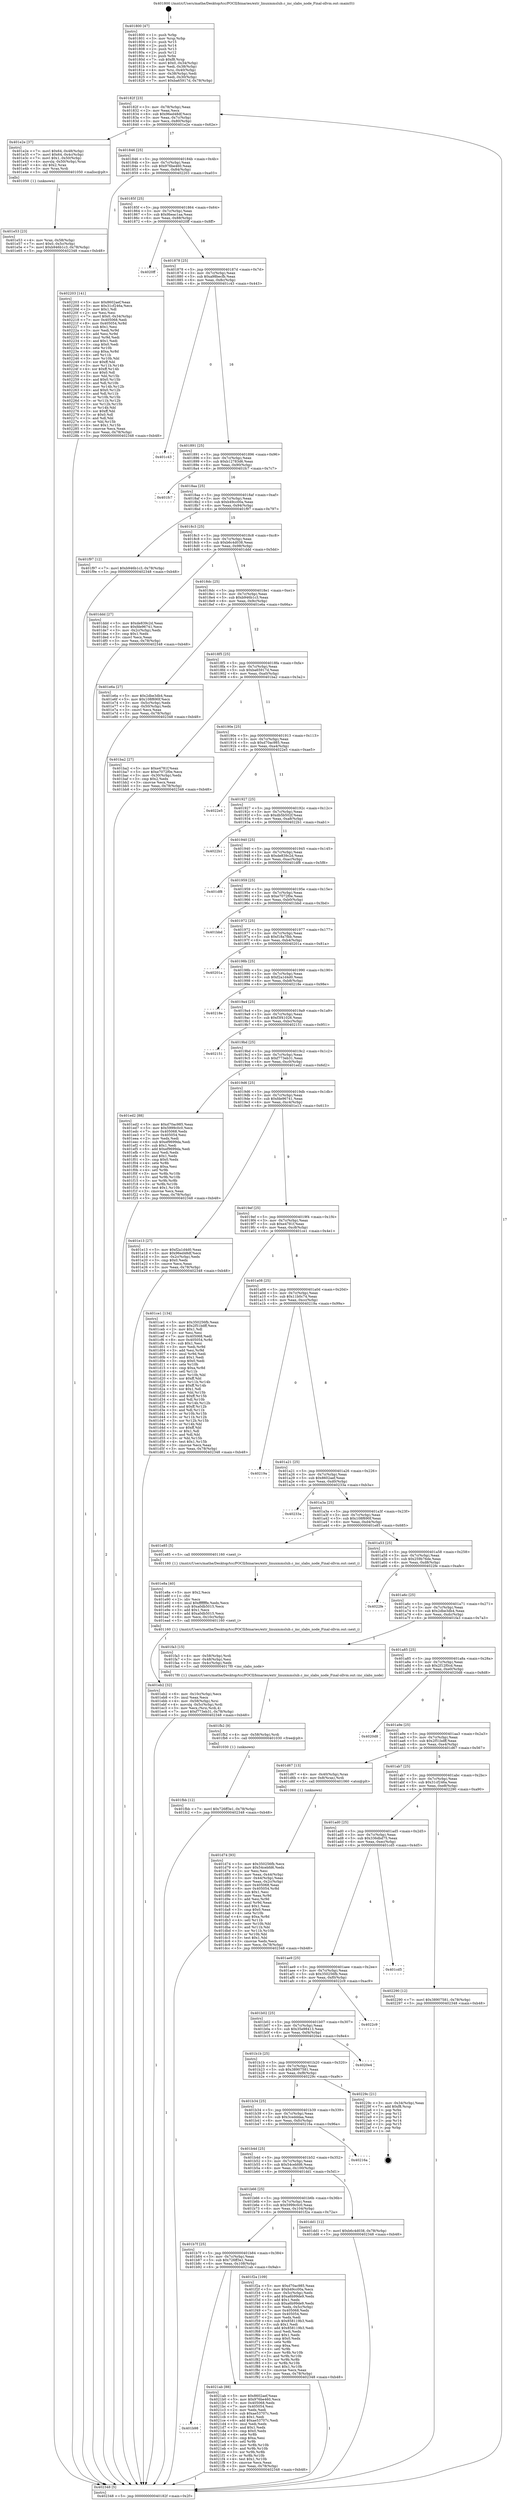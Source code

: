 digraph "0x401800" {
  label = "0x401800 (/mnt/c/Users/mathe/Desktop/tcc/POCII/binaries/extr_linuxmmslub.c_inc_slabs_node_Final-ollvm.out::main(0))"
  labelloc = "t"
  node[shape=record]

  Entry [label="",width=0.3,height=0.3,shape=circle,fillcolor=black,style=filled]
  "0x40182f" [label="{
     0x40182f [23]\l
     | [instrs]\l
     &nbsp;&nbsp;0x40182f \<+3\>: mov -0x78(%rbp),%eax\l
     &nbsp;&nbsp;0x401832 \<+2\>: mov %eax,%ecx\l
     &nbsp;&nbsp;0x401834 \<+6\>: sub $0x96ed48df,%ecx\l
     &nbsp;&nbsp;0x40183a \<+3\>: mov %eax,-0x7c(%rbp)\l
     &nbsp;&nbsp;0x40183d \<+3\>: mov %ecx,-0x80(%rbp)\l
     &nbsp;&nbsp;0x401840 \<+6\>: je 0000000000401e2e \<main+0x62e\>\l
  }"]
  "0x401e2e" [label="{
     0x401e2e [37]\l
     | [instrs]\l
     &nbsp;&nbsp;0x401e2e \<+7\>: movl $0x64,-0x48(%rbp)\l
     &nbsp;&nbsp;0x401e35 \<+7\>: movl $0x64,-0x4c(%rbp)\l
     &nbsp;&nbsp;0x401e3c \<+7\>: movl $0x1,-0x50(%rbp)\l
     &nbsp;&nbsp;0x401e43 \<+4\>: movslq -0x50(%rbp),%rax\l
     &nbsp;&nbsp;0x401e47 \<+4\>: shl $0x2,%rax\l
     &nbsp;&nbsp;0x401e4b \<+3\>: mov %rax,%rdi\l
     &nbsp;&nbsp;0x401e4e \<+5\>: call 0000000000401050 \<malloc@plt\>\l
     | [calls]\l
     &nbsp;&nbsp;0x401050 \{1\} (unknown)\l
  }"]
  "0x401846" [label="{
     0x401846 [25]\l
     | [instrs]\l
     &nbsp;&nbsp;0x401846 \<+5\>: jmp 000000000040184b \<main+0x4b\>\l
     &nbsp;&nbsp;0x40184b \<+3\>: mov -0x7c(%rbp),%eax\l
     &nbsp;&nbsp;0x40184e \<+5\>: sub $0x976be460,%eax\l
     &nbsp;&nbsp;0x401853 \<+6\>: mov %eax,-0x84(%rbp)\l
     &nbsp;&nbsp;0x401859 \<+6\>: je 0000000000402203 \<main+0xa03\>\l
  }"]
  Exit [label="",width=0.3,height=0.3,shape=circle,fillcolor=black,style=filled,peripheries=2]
  "0x402203" [label="{
     0x402203 [141]\l
     | [instrs]\l
     &nbsp;&nbsp;0x402203 \<+5\>: mov $0x8602aef,%eax\l
     &nbsp;&nbsp;0x402208 \<+5\>: mov $0x31cf246a,%ecx\l
     &nbsp;&nbsp;0x40220d \<+2\>: mov $0x1,%dl\l
     &nbsp;&nbsp;0x40220f \<+2\>: xor %esi,%esi\l
     &nbsp;&nbsp;0x402211 \<+7\>: movl $0x0,-0x34(%rbp)\l
     &nbsp;&nbsp;0x402218 \<+7\>: mov 0x405068,%edi\l
     &nbsp;&nbsp;0x40221f \<+8\>: mov 0x405054,%r8d\l
     &nbsp;&nbsp;0x402227 \<+3\>: sub $0x1,%esi\l
     &nbsp;&nbsp;0x40222a \<+3\>: mov %edi,%r9d\l
     &nbsp;&nbsp;0x40222d \<+3\>: add %esi,%r9d\l
     &nbsp;&nbsp;0x402230 \<+4\>: imul %r9d,%edi\l
     &nbsp;&nbsp;0x402234 \<+3\>: and $0x1,%edi\l
     &nbsp;&nbsp;0x402237 \<+3\>: cmp $0x0,%edi\l
     &nbsp;&nbsp;0x40223a \<+4\>: sete %r10b\l
     &nbsp;&nbsp;0x40223e \<+4\>: cmp $0xa,%r8d\l
     &nbsp;&nbsp;0x402242 \<+4\>: setl %r11b\l
     &nbsp;&nbsp;0x402246 \<+3\>: mov %r10b,%bl\l
     &nbsp;&nbsp;0x402249 \<+3\>: xor $0xff,%bl\l
     &nbsp;&nbsp;0x40224c \<+3\>: mov %r11b,%r14b\l
     &nbsp;&nbsp;0x40224f \<+4\>: xor $0xff,%r14b\l
     &nbsp;&nbsp;0x402253 \<+3\>: xor $0x0,%dl\l
     &nbsp;&nbsp;0x402256 \<+3\>: mov %bl,%r15b\l
     &nbsp;&nbsp;0x402259 \<+4\>: and $0x0,%r15b\l
     &nbsp;&nbsp;0x40225d \<+3\>: and %dl,%r10b\l
     &nbsp;&nbsp;0x402260 \<+3\>: mov %r14b,%r12b\l
     &nbsp;&nbsp;0x402263 \<+4\>: and $0x0,%r12b\l
     &nbsp;&nbsp;0x402267 \<+3\>: and %dl,%r11b\l
     &nbsp;&nbsp;0x40226a \<+3\>: or %r10b,%r15b\l
     &nbsp;&nbsp;0x40226d \<+3\>: or %r11b,%r12b\l
     &nbsp;&nbsp;0x402270 \<+3\>: xor %r12b,%r15b\l
     &nbsp;&nbsp;0x402273 \<+3\>: or %r14b,%bl\l
     &nbsp;&nbsp;0x402276 \<+3\>: xor $0xff,%bl\l
     &nbsp;&nbsp;0x402279 \<+3\>: or $0x0,%dl\l
     &nbsp;&nbsp;0x40227c \<+2\>: and %dl,%bl\l
     &nbsp;&nbsp;0x40227e \<+3\>: or %bl,%r15b\l
     &nbsp;&nbsp;0x402281 \<+4\>: test $0x1,%r15b\l
     &nbsp;&nbsp;0x402285 \<+3\>: cmovne %ecx,%eax\l
     &nbsp;&nbsp;0x402288 \<+3\>: mov %eax,-0x78(%rbp)\l
     &nbsp;&nbsp;0x40228b \<+5\>: jmp 0000000000402348 \<main+0xb48\>\l
  }"]
  "0x40185f" [label="{
     0x40185f [25]\l
     | [instrs]\l
     &nbsp;&nbsp;0x40185f \<+5\>: jmp 0000000000401864 \<main+0x64\>\l
     &nbsp;&nbsp;0x401864 \<+3\>: mov -0x7c(%rbp),%eax\l
     &nbsp;&nbsp;0x401867 \<+5\>: sub $0x9beac1aa,%eax\l
     &nbsp;&nbsp;0x40186c \<+6\>: mov %eax,-0x88(%rbp)\l
     &nbsp;&nbsp;0x401872 \<+6\>: je 00000000004020ff \<main+0x8ff\>\l
  }"]
  "0x401b98" [label="{
     0x401b98\l
  }", style=dashed]
  "0x4020ff" [label="{
     0x4020ff\l
  }", style=dashed]
  "0x401878" [label="{
     0x401878 [25]\l
     | [instrs]\l
     &nbsp;&nbsp;0x401878 \<+5\>: jmp 000000000040187d \<main+0x7d\>\l
     &nbsp;&nbsp;0x40187d \<+3\>: mov -0x7c(%rbp),%eax\l
     &nbsp;&nbsp;0x401880 \<+5\>: sub $0xa98becfb,%eax\l
     &nbsp;&nbsp;0x401885 \<+6\>: mov %eax,-0x8c(%rbp)\l
     &nbsp;&nbsp;0x40188b \<+6\>: je 0000000000401c43 \<main+0x443\>\l
  }"]
  "0x4021ab" [label="{
     0x4021ab [88]\l
     | [instrs]\l
     &nbsp;&nbsp;0x4021ab \<+5\>: mov $0x8602aef,%eax\l
     &nbsp;&nbsp;0x4021b0 \<+5\>: mov $0x976be460,%ecx\l
     &nbsp;&nbsp;0x4021b5 \<+7\>: mov 0x405068,%edx\l
     &nbsp;&nbsp;0x4021bc \<+7\>: mov 0x405054,%esi\l
     &nbsp;&nbsp;0x4021c3 \<+2\>: mov %edx,%edi\l
     &nbsp;&nbsp;0x4021c5 \<+6\>: sub $0xae53707c,%edi\l
     &nbsp;&nbsp;0x4021cb \<+3\>: sub $0x1,%edi\l
     &nbsp;&nbsp;0x4021ce \<+6\>: add $0xae53707c,%edi\l
     &nbsp;&nbsp;0x4021d4 \<+3\>: imul %edi,%edx\l
     &nbsp;&nbsp;0x4021d7 \<+3\>: and $0x1,%edx\l
     &nbsp;&nbsp;0x4021da \<+3\>: cmp $0x0,%edx\l
     &nbsp;&nbsp;0x4021dd \<+4\>: sete %r8b\l
     &nbsp;&nbsp;0x4021e1 \<+3\>: cmp $0xa,%esi\l
     &nbsp;&nbsp;0x4021e4 \<+4\>: setl %r9b\l
     &nbsp;&nbsp;0x4021e8 \<+3\>: mov %r8b,%r10b\l
     &nbsp;&nbsp;0x4021eb \<+3\>: and %r9b,%r10b\l
     &nbsp;&nbsp;0x4021ee \<+3\>: xor %r9b,%r8b\l
     &nbsp;&nbsp;0x4021f1 \<+3\>: or %r8b,%r10b\l
     &nbsp;&nbsp;0x4021f4 \<+4\>: test $0x1,%r10b\l
     &nbsp;&nbsp;0x4021f8 \<+3\>: cmovne %ecx,%eax\l
     &nbsp;&nbsp;0x4021fb \<+3\>: mov %eax,-0x78(%rbp)\l
     &nbsp;&nbsp;0x4021fe \<+5\>: jmp 0000000000402348 \<main+0xb48\>\l
  }"]
  "0x401c43" [label="{
     0x401c43\l
  }", style=dashed]
  "0x401891" [label="{
     0x401891 [25]\l
     | [instrs]\l
     &nbsp;&nbsp;0x401891 \<+5\>: jmp 0000000000401896 \<main+0x96\>\l
     &nbsp;&nbsp;0x401896 \<+3\>: mov -0x7c(%rbp),%eax\l
     &nbsp;&nbsp;0x401899 \<+5\>: sub $0xb12783d6,%eax\l
     &nbsp;&nbsp;0x40189e \<+6\>: mov %eax,-0x90(%rbp)\l
     &nbsp;&nbsp;0x4018a4 \<+6\>: je 0000000000401fc7 \<main+0x7c7\>\l
  }"]
  "0x401fbb" [label="{
     0x401fbb [12]\l
     | [instrs]\l
     &nbsp;&nbsp;0x401fbb \<+7\>: movl $0x726ff3e1,-0x78(%rbp)\l
     &nbsp;&nbsp;0x401fc2 \<+5\>: jmp 0000000000402348 \<main+0xb48\>\l
  }"]
  "0x401fc7" [label="{
     0x401fc7\l
  }", style=dashed]
  "0x4018aa" [label="{
     0x4018aa [25]\l
     | [instrs]\l
     &nbsp;&nbsp;0x4018aa \<+5\>: jmp 00000000004018af \<main+0xaf\>\l
     &nbsp;&nbsp;0x4018af \<+3\>: mov -0x7c(%rbp),%eax\l
     &nbsp;&nbsp;0x4018b2 \<+5\>: sub $0xb49cc00a,%eax\l
     &nbsp;&nbsp;0x4018b7 \<+6\>: mov %eax,-0x94(%rbp)\l
     &nbsp;&nbsp;0x4018bd \<+6\>: je 0000000000401f97 \<main+0x797\>\l
  }"]
  "0x401fb2" [label="{
     0x401fb2 [9]\l
     | [instrs]\l
     &nbsp;&nbsp;0x401fb2 \<+4\>: mov -0x58(%rbp),%rdi\l
     &nbsp;&nbsp;0x401fb6 \<+5\>: call 0000000000401030 \<free@plt\>\l
     | [calls]\l
     &nbsp;&nbsp;0x401030 \{1\} (unknown)\l
  }"]
  "0x401f97" [label="{
     0x401f97 [12]\l
     | [instrs]\l
     &nbsp;&nbsp;0x401f97 \<+7\>: movl $0xb946b1c3,-0x78(%rbp)\l
     &nbsp;&nbsp;0x401f9e \<+5\>: jmp 0000000000402348 \<main+0xb48\>\l
  }"]
  "0x4018c3" [label="{
     0x4018c3 [25]\l
     | [instrs]\l
     &nbsp;&nbsp;0x4018c3 \<+5\>: jmp 00000000004018c8 \<main+0xc8\>\l
     &nbsp;&nbsp;0x4018c8 \<+3\>: mov -0x7c(%rbp),%eax\l
     &nbsp;&nbsp;0x4018cb \<+5\>: sub $0xb6c4d038,%eax\l
     &nbsp;&nbsp;0x4018d0 \<+6\>: mov %eax,-0x98(%rbp)\l
     &nbsp;&nbsp;0x4018d6 \<+6\>: je 0000000000401ddd \<main+0x5dd\>\l
  }"]
  "0x401b7f" [label="{
     0x401b7f [25]\l
     | [instrs]\l
     &nbsp;&nbsp;0x401b7f \<+5\>: jmp 0000000000401b84 \<main+0x384\>\l
     &nbsp;&nbsp;0x401b84 \<+3\>: mov -0x7c(%rbp),%eax\l
     &nbsp;&nbsp;0x401b87 \<+5\>: sub $0x726ff3e1,%eax\l
     &nbsp;&nbsp;0x401b8c \<+6\>: mov %eax,-0x108(%rbp)\l
     &nbsp;&nbsp;0x401b92 \<+6\>: je 00000000004021ab \<main+0x9ab\>\l
  }"]
  "0x401ddd" [label="{
     0x401ddd [27]\l
     | [instrs]\l
     &nbsp;&nbsp;0x401ddd \<+5\>: mov $0xde839c2d,%eax\l
     &nbsp;&nbsp;0x401de2 \<+5\>: mov $0xfde96741,%ecx\l
     &nbsp;&nbsp;0x401de7 \<+3\>: mov -0x2c(%rbp),%edx\l
     &nbsp;&nbsp;0x401dea \<+3\>: cmp $0x1,%edx\l
     &nbsp;&nbsp;0x401ded \<+3\>: cmovl %ecx,%eax\l
     &nbsp;&nbsp;0x401df0 \<+3\>: mov %eax,-0x78(%rbp)\l
     &nbsp;&nbsp;0x401df3 \<+5\>: jmp 0000000000402348 \<main+0xb48\>\l
  }"]
  "0x4018dc" [label="{
     0x4018dc [25]\l
     | [instrs]\l
     &nbsp;&nbsp;0x4018dc \<+5\>: jmp 00000000004018e1 \<main+0xe1\>\l
     &nbsp;&nbsp;0x4018e1 \<+3\>: mov -0x7c(%rbp),%eax\l
     &nbsp;&nbsp;0x4018e4 \<+5\>: sub $0xb946b1c3,%eax\l
     &nbsp;&nbsp;0x4018e9 \<+6\>: mov %eax,-0x9c(%rbp)\l
     &nbsp;&nbsp;0x4018ef \<+6\>: je 0000000000401e6a \<main+0x66a\>\l
  }"]
  "0x401f2a" [label="{
     0x401f2a [109]\l
     | [instrs]\l
     &nbsp;&nbsp;0x401f2a \<+5\>: mov $0xd70ac985,%eax\l
     &nbsp;&nbsp;0x401f2f \<+5\>: mov $0xb49cc00a,%ecx\l
     &nbsp;&nbsp;0x401f34 \<+3\>: mov -0x5c(%rbp),%edx\l
     &nbsp;&nbsp;0x401f37 \<+6\>: add $0xa6b99de9,%edx\l
     &nbsp;&nbsp;0x401f3d \<+3\>: add $0x1,%edx\l
     &nbsp;&nbsp;0x401f40 \<+6\>: sub $0xa6b99de9,%edx\l
     &nbsp;&nbsp;0x401f46 \<+3\>: mov %edx,-0x5c(%rbp)\l
     &nbsp;&nbsp;0x401f49 \<+7\>: mov 0x405068,%edx\l
     &nbsp;&nbsp;0x401f50 \<+7\>: mov 0x405054,%esi\l
     &nbsp;&nbsp;0x401f57 \<+2\>: mov %edx,%edi\l
     &nbsp;&nbsp;0x401f59 \<+6\>: sub $0x858119b3,%edi\l
     &nbsp;&nbsp;0x401f5f \<+3\>: sub $0x1,%edi\l
     &nbsp;&nbsp;0x401f62 \<+6\>: add $0x858119b3,%edi\l
     &nbsp;&nbsp;0x401f68 \<+3\>: imul %edi,%edx\l
     &nbsp;&nbsp;0x401f6b \<+3\>: and $0x1,%edx\l
     &nbsp;&nbsp;0x401f6e \<+3\>: cmp $0x0,%edx\l
     &nbsp;&nbsp;0x401f71 \<+4\>: sete %r8b\l
     &nbsp;&nbsp;0x401f75 \<+3\>: cmp $0xa,%esi\l
     &nbsp;&nbsp;0x401f78 \<+4\>: setl %r9b\l
     &nbsp;&nbsp;0x401f7c \<+3\>: mov %r8b,%r10b\l
     &nbsp;&nbsp;0x401f7f \<+3\>: and %r9b,%r10b\l
     &nbsp;&nbsp;0x401f82 \<+3\>: xor %r9b,%r8b\l
     &nbsp;&nbsp;0x401f85 \<+3\>: or %r8b,%r10b\l
     &nbsp;&nbsp;0x401f88 \<+4\>: test $0x1,%r10b\l
     &nbsp;&nbsp;0x401f8c \<+3\>: cmovne %ecx,%eax\l
     &nbsp;&nbsp;0x401f8f \<+3\>: mov %eax,-0x78(%rbp)\l
     &nbsp;&nbsp;0x401f92 \<+5\>: jmp 0000000000402348 \<main+0xb48\>\l
  }"]
  "0x401e6a" [label="{
     0x401e6a [27]\l
     | [instrs]\l
     &nbsp;&nbsp;0x401e6a \<+5\>: mov $0x2dbe3db4,%eax\l
     &nbsp;&nbsp;0x401e6f \<+5\>: mov $0x108f690f,%ecx\l
     &nbsp;&nbsp;0x401e74 \<+3\>: mov -0x5c(%rbp),%edx\l
     &nbsp;&nbsp;0x401e77 \<+3\>: cmp -0x50(%rbp),%edx\l
     &nbsp;&nbsp;0x401e7a \<+3\>: cmovl %ecx,%eax\l
     &nbsp;&nbsp;0x401e7d \<+3\>: mov %eax,-0x78(%rbp)\l
     &nbsp;&nbsp;0x401e80 \<+5\>: jmp 0000000000402348 \<main+0xb48\>\l
  }"]
  "0x4018f5" [label="{
     0x4018f5 [25]\l
     | [instrs]\l
     &nbsp;&nbsp;0x4018f5 \<+5\>: jmp 00000000004018fa \<main+0xfa\>\l
     &nbsp;&nbsp;0x4018fa \<+3\>: mov -0x7c(%rbp),%eax\l
     &nbsp;&nbsp;0x4018fd \<+5\>: sub $0xba65917d,%eax\l
     &nbsp;&nbsp;0x401902 \<+6\>: mov %eax,-0xa0(%rbp)\l
     &nbsp;&nbsp;0x401908 \<+6\>: je 0000000000401ba2 \<main+0x3a2\>\l
  }"]
  "0x401eb2" [label="{
     0x401eb2 [32]\l
     | [instrs]\l
     &nbsp;&nbsp;0x401eb2 \<+6\>: mov -0x10c(%rbp),%ecx\l
     &nbsp;&nbsp;0x401eb8 \<+3\>: imul %eax,%ecx\l
     &nbsp;&nbsp;0x401ebb \<+4\>: mov -0x58(%rbp),%rsi\l
     &nbsp;&nbsp;0x401ebf \<+4\>: movslq -0x5c(%rbp),%rdi\l
     &nbsp;&nbsp;0x401ec3 \<+3\>: mov %ecx,(%rsi,%rdi,4)\l
     &nbsp;&nbsp;0x401ec6 \<+7\>: movl $0xf773eb31,-0x78(%rbp)\l
     &nbsp;&nbsp;0x401ecd \<+5\>: jmp 0000000000402348 \<main+0xb48\>\l
  }"]
  "0x401ba2" [label="{
     0x401ba2 [27]\l
     | [instrs]\l
     &nbsp;&nbsp;0x401ba2 \<+5\>: mov $0xe4781f,%eax\l
     &nbsp;&nbsp;0x401ba7 \<+5\>: mov $0xe7072f0e,%ecx\l
     &nbsp;&nbsp;0x401bac \<+3\>: mov -0x30(%rbp),%edx\l
     &nbsp;&nbsp;0x401baf \<+3\>: cmp $0x2,%edx\l
     &nbsp;&nbsp;0x401bb2 \<+3\>: cmovne %ecx,%eax\l
     &nbsp;&nbsp;0x401bb5 \<+3\>: mov %eax,-0x78(%rbp)\l
     &nbsp;&nbsp;0x401bb8 \<+5\>: jmp 0000000000402348 \<main+0xb48\>\l
  }"]
  "0x40190e" [label="{
     0x40190e [25]\l
     | [instrs]\l
     &nbsp;&nbsp;0x40190e \<+5\>: jmp 0000000000401913 \<main+0x113\>\l
     &nbsp;&nbsp;0x401913 \<+3\>: mov -0x7c(%rbp),%eax\l
     &nbsp;&nbsp;0x401916 \<+5\>: sub $0xd70ac985,%eax\l
     &nbsp;&nbsp;0x40191b \<+6\>: mov %eax,-0xa4(%rbp)\l
     &nbsp;&nbsp;0x401921 \<+6\>: je 00000000004022e5 \<main+0xae5\>\l
  }"]
  "0x402348" [label="{
     0x402348 [5]\l
     | [instrs]\l
     &nbsp;&nbsp;0x402348 \<+5\>: jmp 000000000040182f \<main+0x2f\>\l
  }"]
  "0x401800" [label="{
     0x401800 [47]\l
     | [instrs]\l
     &nbsp;&nbsp;0x401800 \<+1\>: push %rbp\l
     &nbsp;&nbsp;0x401801 \<+3\>: mov %rsp,%rbp\l
     &nbsp;&nbsp;0x401804 \<+2\>: push %r15\l
     &nbsp;&nbsp;0x401806 \<+2\>: push %r14\l
     &nbsp;&nbsp;0x401808 \<+2\>: push %r13\l
     &nbsp;&nbsp;0x40180a \<+2\>: push %r12\l
     &nbsp;&nbsp;0x40180c \<+1\>: push %rbx\l
     &nbsp;&nbsp;0x40180d \<+7\>: sub $0xf8,%rsp\l
     &nbsp;&nbsp;0x401814 \<+7\>: movl $0x0,-0x34(%rbp)\l
     &nbsp;&nbsp;0x40181b \<+3\>: mov %edi,-0x38(%rbp)\l
     &nbsp;&nbsp;0x40181e \<+4\>: mov %rsi,-0x40(%rbp)\l
     &nbsp;&nbsp;0x401822 \<+3\>: mov -0x38(%rbp),%edi\l
     &nbsp;&nbsp;0x401825 \<+3\>: mov %edi,-0x30(%rbp)\l
     &nbsp;&nbsp;0x401828 \<+7\>: movl $0xba65917d,-0x78(%rbp)\l
  }"]
  "0x401e8a" [label="{
     0x401e8a [40]\l
     | [instrs]\l
     &nbsp;&nbsp;0x401e8a \<+5\>: mov $0x2,%ecx\l
     &nbsp;&nbsp;0x401e8f \<+1\>: cltd\l
     &nbsp;&nbsp;0x401e90 \<+2\>: idiv %ecx\l
     &nbsp;&nbsp;0x401e92 \<+6\>: imul $0xfffffffe,%edx,%ecx\l
     &nbsp;&nbsp;0x401e98 \<+6\>: sub $0xa0db5015,%ecx\l
     &nbsp;&nbsp;0x401e9e \<+3\>: add $0x1,%ecx\l
     &nbsp;&nbsp;0x401ea1 \<+6\>: add $0xa0db5015,%ecx\l
     &nbsp;&nbsp;0x401ea7 \<+6\>: mov %ecx,-0x10c(%rbp)\l
     &nbsp;&nbsp;0x401ead \<+5\>: call 0000000000401160 \<next_i\>\l
     | [calls]\l
     &nbsp;&nbsp;0x401160 \{1\} (/mnt/c/Users/mathe/Desktop/tcc/POCII/binaries/extr_linuxmmslub.c_inc_slabs_node_Final-ollvm.out::next_i)\l
  }"]
  "0x4022e5" [label="{
     0x4022e5\l
  }", style=dashed]
  "0x401927" [label="{
     0x401927 [25]\l
     | [instrs]\l
     &nbsp;&nbsp;0x401927 \<+5\>: jmp 000000000040192c \<main+0x12c\>\l
     &nbsp;&nbsp;0x40192c \<+3\>: mov -0x7c(%rbp),%eax\l
     &nbsp;&nbsp;0x40192f \<+5\>: sub $0xdb5b502f,%eax\l
     &nbsp;&nbsp;0x401934 \<+6\>: mov %eax,-0xa8(%rbp)\l
     &nbsp;&nbsp;0x40193a \<+6\>: je 00000000004022b1 \<main+0xab1\>\l
  }"]
  "0x401e53" [label="{
     0x401e53 [23]\l
     | [instrs]\l
     &nbsp;&nbsp;0x401e53 \<+4\>: mov %rax,-0x58(%rbp)\l
     &nbsp;&nbsp;0x401e57 \<+7\>: movl $0x0,-0x5c(%rbp)\l
     &nbsp;&nbsp;0x401e5e \<+7\>: movl $0xb946b1c3,-0x78(%rbp)\l
     &nbsp;&nbsp;0x401e65 \<+5\>: jmp 0000000000402348 \<main+0xb48\>\l
  }"]
  "0x4022b1" [label="{
     0x4022b1\l
  }", style=dashed]
  "0x401940" [label="{
     0x401940 [25]\l
     | [instrs]\l
     &nbsp;&nbsp;0x401940 \<+5\>: jmp 0000000000401945 \<main+0x145\>\l
     &nbsp;&nbsp;0x401945 \<+3\>: mov -0x7c(%rbp),%eax\l
     &nbsp;&nbsp;0x401948 \<+5\>: sub $0xde839c2d,%eax\l
     &nbsp;&nbsp;0x40194d \<+6\>: mov %eax,-0xac(%rbp)\l
     &nbsp;&nbsp;0x401953 \<+6\>: je 0000000000401df8 \<main+0x5f8\>\l
  }"]
  "0x401b66" [label="{
     0x401b66 [25]\l
     | [instrs]\l
     &nbsp;&nbsp;0x401b66 \<+5\>: jmp 0000000000401b6b \<main+0x36b\>\l
     &nbsp;&nbsp;0x401b6b \<+3\>: mov -0x7c(%rbp),%eax\l
     &nbsp;&nbsp;0x401b6e \<+5\>: sub $0x5999c0c0,%eax\l
     &nbsp;&nbsp;0x401b73 \<+6\>: mov %eax,-0x104(%rbp)\l
     &nbsp;&nbsp;0x401b79 \<+6\>: je 0000000000401f2a \<main+0x72a\>\l
  }"]
  "0x401df8" [label="{
     0x401df8\l
  }", style=dashed]
  "0x401959" [label="{
     0x401959 [25]\l
     | [instrs]\l
     &nbsp;&nbsp;0x401959 \<+5\>: jmp 000000000040195e \<main+0x15e\>\l
     &nbsp;&nbsp;0x40195e \<+3\>: mov -0x7c(%rbp),%eax\l
     &nbsp;&nbsp;0x401961 \<+5\>: sub $0xe7072f0e,%eax\l
     &nbsp;&nbsp;0x401966 \<+6\>: mov %eax,-0xb0(%rbp)\l
     &nbsp;&nbsp;0x40196c \<+6\>: je 0000000000401bbd \<main+0x3bd\>\l
  }"]
  "0x401dd1" [label="{
     0x401dd1 [12]\l
     | [instrs]\l
     &nbsp;&nbsp;0x401dd1 \<+7\>: movl $0xb6c4d038,-0x78(%rbp)\l
     &nbsp;&nbsp;0x401dd8 \<+5\>: jmp 0000000000402348 \<main+0xb48\>\l
  }"]
  "0x401bbd" [label="{
     0x401bbd\l
  }", style=dashed]
  "0x401972" [label="{
     0x401972 [25]\l
     | [instrs]\l
     &nbsp;&nbsp;0x401972 \<+5\>: jmp 0000000000401977 \<main+0x177\>\l
     &nbsp;&nbsp;0x401977 \<+3\>: mov -0x7c(%rbp),%eax\l
     &nbsp;&nbsp;0x40197a \<+5\>: sub $0xf18a7fbb,%eax\l
     &nbsp;&nbsp;0x40197f \<+6\>: mov %eax,-0xb4(%rbp)\l
     &nbsp;&nbsp;0x401985 \<+6\>: je 000000000040201a \<main+0x81a\>\l
  }"]
  "0x401b4d" [label="{
     0x401b4d [25]\l
     | [instrs]\l
     &nbsp;&nbsp;0x401b4d \<+5\>: jmp 0000000000401b52 \<main+0x352\>\l
     &nbsp;&nbsp;0x401b52 \<+3\>: mov -0x7c(%rbp),%eax\l
     &nbsp;&nbsp;0x401b55 \<+5\>: sub $0x54cebfd6,%eax\l
     &nbsp;&nbsp;0x401b5a \<+6\>: mov %eax,-0x100(%rbp)\l
     &nbsp;&nbsp;0x401b60 \<+6\>: je 0000000000401dd1 \<main+0x5d1\>\l
  }"]
  "0x40201a" [label="{
     0x40201a\l
  }", style=dashed]
  "0x40198b" [label="{
     0x40198b [25]\l
     | [instrs]\l
     &nbsp;&nbsp;0x40198b \<+5\>: jmp 0000000000401990 \<main+0x190\>\l
     &nbsp;&nbsp;0x401990 \<+3\>: mov -0x7c(%rbp),%eax\l
     &nbsp;&nbsp;0x401993 \<+5\>: sub $0xf2a1d4d0,%eax\l
     &nbsp;&nbsp;0x401998 \<+6\>: mov %eax,-0xb8(%rbp)\l
     &nbsp;&nbsp;0x40199e \<+6\>: je 000000000040218e \<main+0x98e\>\l
  }"]
  "0x40216a" [label="{
     0x40216a\l
  }", style=dashed]
  "0x40218e" [label="{
     0x40218e\l
  }", style=dashed]
  "0x4019a4" [label="{
     0x4019a4 [25]\l
     | [instrs]\l
     &nbsp;&nbsp;0x4019a4 \<+5\>: jmp 00000000004019a9 \<main+0x1a9\>\l
     &nbsp;&nbsp;0x4019a9 \<+3\>: mov -0x7c(%rbp),%eax\l
     &nbsp;&nbsp;0x4019ac \<+5\>: sub $0xf3f41026,%eax\l
     &nbsp;&nbsp;0x4019b1 \<+6\>: mov %eax,-0xbc(%rbp)\l
     &nbsp;&nbsp;0x4019b7 \<+6\>: je 0000000000402151 \<main+0x951\>\l
  }"]
  "0x401b34" [label="{
     0x401b34 [25]\l
     | [instrs]\l
     &nbsp;&nbsp;0x401b34 \<+5\>: jmp 0000000000401b39 \<main+0x339\>\l
     &nbsp;&nbsp;0x401b39 \<+3\>: mov -0x7c(%rbp),%eax\l
     &nbsp;&nbsp;0x401b3c \<+5\>: sub $0x3cedddaa,%eax\l
     &nbsp;&nbsp;0x401b41 \<+6\>: mov %eax,-0xfc(%rbp)\l
     &nbsp;&nbsp;0x401b47 \<+6\>: je 000000000040216a \<main+0x96a\>\l
  }"]
  "0x402151" [label="{
     0x402151\l
  }", style=dashed]
  "0x4019bd" [label="{
     0x4019bd [25]\l
     | [instrs]\l
     &nbsp;&nbsp;0x4019bd \<+5\>: jmp 00000000004019c2 \<main+0x1c2\>\l
     &nbsp;&nbsp;0x4019c2 \<+3\>: mov -0x7c(%rbp),%eax\l
     &nbsp;&nbsp;0x4019c5 \<+5\>: sub $0xf773eb31,%eax\l
     &nbsp;&nbsp;0x4019ca \<+6\>: mov %eax,-0xc0(%rbp)\l
     &nbsp;&nbsp;0x4019d0 \<+6\>: je 0000000000401ed2 \<main+0x6d2\>\l
  }"]
  "0x40229c" [label="{
     0x40229c [21]\l
     | [instrs]\l
     &nbsp;&nbsp;0x40229c \<+3\>: mov -0x34(%rbp),%eax\l
     &nbsp;&nbsp;0x40229f \<+7\>: add $0xf8,%rsp\l
     &nbsp;&nbsp;0x4022a6 \<+1\>: pop %rbx\l
     &nbsp;&nbsp;0x4022a7 \<+2\>: pop %r12\l
     &nbsp;&nbsp;0x4022a9 \<+2\>: pop %r13\l
     &nbsp;&nbsp;0x4022ab \<+2\>: pop %r14\l
     &nbsp;&nbsp;0x4022ad \<+2\>: pop %r15\l
     &nbsp;&nbsp;0x4022af \<+1\>: pop %rbp\l
     &nbsp;&nbsp;0x4022b0 \<+1\>: ret\l
  }"]
  "0x401ed2" [label="{
     0x401ed2 [88]\l
     | [instrs]\l
     &nbsp;&nbsp;0x401ed2 \<+5\>: mov $0xd70ac985,%eax\l
     &nbsp;&nbsp;0x401ed7 \<+5\>: mov $0x5999c0c0,%ecx\l
     &nbsp;&nbsp;0x401edc \<+7\>: mov 0x405068,%edx\l
     &nbsp;&nbsp;0x401ee3 \<+7\>: mov 0x405054,%esi\l
     &nbsp;&nbsp;0x401eea \<+2\>: mov %edx,%edi\l
     &nbsp;&nbsp;0x401eec \<+6\>: sub $0xef9699da,%edi\l
     &nbsp;&nbsp;0x401ef2 \<+3\>: sub $0x1,%edi\l
     &nbsp;&nbsp;0x401ef5 \<+6\>: add $0xef9699da,%edi\l
     &nbsp;&nbsp;0x401efb \<+3\>: imul %edi,%edx\l
     &nbsp;&nbsp;0x401efe \<+3\>: and $0x1,%edx\l
     &nbsp;&nbsp;0x401f01 \<+3\>: cmp $0x0,%edx\l
     &nbsp;&nbsp;0x401f04 \<+4\>: sete %r8b\l
     &nbsp;&nbsp;0x401f08 \<+3\>: cmp $0xa,%esi\l
     &nbsp;&nbsp;0x401f0b \<+4\>: setl %r9b\l
     &nbsp;&nbsp;0x401f0f \<+3\>: mov %r8b,%r10b\l
     &nbsp;&nbsp;0x401f12 \<+3\>: and %r9b,%r10b\l
     &nbsp;&nbsp;0x401f15 \<+3\>: xor %r9b,%r8b\l
     &nbsp;&nbsp;0x401f18 \<+3\>: or %r8b,%r10b\l
     &nbsp;&nbsp;0x401f1b \<+4\>: test $0x1,%r10b\l
     &nbsp;&nbsp;0x401f1f \<+3\>: cmovne %ecx,%eax\l
     &nbsp;&nbsp;0x401f22 \<+3\>: mov %eax,-0x78(%rbp)\l
     &nbsp;&nbsp;0x401f25 \<+5\>: jmp 0000000000402348 \<main+0xb48\>\l
  }"]
  "0x4019d6" [label="{
     0x4019d6 [25]\l
     | [instrs]\l
     &nbsp;&nbsp;0x4019d6 \<+5\>: jmp 00000000004019db \<main+0x1db\>\l
     &nbsp;&nbsp;0x4019db \<+3\>: mov -0x7c(%rbp),%eax\l
     &nbsp;&nbsp;0x4019de \<+5\>: sub $0xfde96741,%eax\l
     &nbsp;&nbsp;0x4019e3 \<+6\>: mov %eax,-0xc4(%rbp)\l
     &nbsp;&nbsp;0x4019e9 \<+6\>: je 0000000000401e13 \<main+0x613\>\l
  }"]
  "0x401b1b" [label="{
     0x401b1b [25]\l
     | [instrs]\l
     &nbsp;&nbsp;0x401b1b \<+5\>: jmp 0000000000401b20 \<main+0x320\>\l
     &nbsp;&nbsp;0x401b20 \<+3\>: mov -0x7c(%rbp),%eax\l
     &nbsp;&nbsp;0x401b23 \<+5\>: sub $0x38907581,%eax\l
     &nbsp;&nbsp;0x401b28 \<+6\>: mov %eax,-0xf8(%rbp)\l
     &nbsp;&nbsp;0x401b2e \<+6\>: je 000000000040229c \<main+0xa9c\>\l
  }"]
  "0x401e13" [label="{
     0x401e13 [27]\l
     | [instrs]\l
     &nbsp;&nbsp;0x401e13 \<+5\>: mov $0xf2a1d4d0,%eax\l
     &nbsp;&nbsp;0x401e18 \<+5\>: mov $0x96ed48df,%ecx\l
     &nbsp;&nbsp;0x401e1d \<+3\>: mov -0x2c(%rbp),%edx\l
     &nbsp;&nbsp;0x401e20 \<+3\>: cmp $0x0,%edx\l
     &nbsp;&nbsp;0x401e23 \<+3\>: cmove %ecx,%eax\l
     &nbsp;&nbsp;0x401e26 \<+3\>: mov %eax,-0x78(%rbp)\l
     &nbsp;&nbsp;0x401e29 \<+5\>: jmp 0000000000402348 \<main+0xb48\>\l
  }"]
  "0x4019ef" [label="{
     0x4019ef [25]\l
     | [instrs]\l
     &nbsp;&nbsp;0x4019ef \<+5\>: jmp 00000000004019f4 \<main+0x1f4\>\l
     &nbsp;&nbsp;0x4019f4 \<+3\>: mov -0x7c(%rbp),%eax\l
     &nbsp;&nbsp;0x4019f7 \<+5\>: sub $0xe4781f,%eax\l
     &nbsp;&nbsp;0x4019fc \<+6\>: mov %eax,-0xc8(%rbp)\l
     &nbsp;&nbsp;0x401a02 \<+6\>: je 0000000000401ce1 \<main+0x4e1\>\l
  }"]
  "0x4020e4" [label="{
     0x4020e4\l
  }", style=dashed]
  "0x401ce1" [label="{
     0x401ce1 [134]\l
     | [instrs]\l
     &nbsp;&nbsp;0x401ce1 \<+5\>: mov $0x350256fb,%eax\l
     &nbsp;&nbsp;0x401ce6 \<+5\>: mov $0x2f51bdff,%ecx\l
     &nbsp;&nbsp;0x401ceb \<+2\>: mov $0x1,%dl\l
     &nbsp;&nbsp;0x401ced \<+2\>: xor %esi,%esi\l
     &nbsp;&nbsp;0x401cef \<+7\>: mov 0x405068,%edi\l
     &nbsp;&nbsp;0x401cf6 \<+8\>: mov 0x405054,%r8d\l
     &nbsp;&nbsp;0x401cfe \<+3\>: sub $0x1,%esi\l
     &nbsp;&nbsp;0x401d01 \<+3\>: mov %edi,%r9d\l
     &nbsp;&nbsp;0x401d04 \<+3\>: add %esi,%r9d\l
     &nbsp;&nbsp;0x401d07 \<+4\>: imul %r9d,%edi\l
     &nbsp;&nbsp;0x401d0b \<+3\>: and $0x1,%edi\l
     &nbsp;&nbsp;0x401d0e \<+3\>: cmp $0x0,%edi\l
     &nbsp;&nbsp;0x401d11 \<+4\>: sete %r10b\l
     &nbsp;&nbsp;0x401d15 \<+4\>: cmp $0xa,%r8d\l
     &nbsp;&nbsp;0x401d19 \<+4\>: setl %r11b\l
     &nbsp;&nbsp;0x401d1d \<+3\>: mov %r10b,%bl\l
     &nbsp;&nbsp;0x401d20 \<+3\>: xor $0xff,%bl\l
     &nbsp;&nbsp;0x401d23 \<+3\>: mov %r11b,%r14b\l
     &nbsp;&nbsp;0x401d26 \<+4\>: xor $0xff,%r14b\l
     &nbsp;&nbsp;0x401d2a \<+3\>: xor $0x1,%dl\l
     &nbsp;&nbsp;0x401d2d \<+3\>: mov %bl,%r15b\l
     &nbsp;&nbsp;0x401d30 \<+4\>: and $0xff,%r15b\l
     &nbsp;&nbsp;0x401d34 \<+3\>: and %dl,%r10b\l
     &nbsp;&nbsp;0x401d37 \<+3\>: mov %r14b,%r12b\l
     &nbsp;&nbsp;0x401d3a \<+4\>: and $0xff,%r12b\l
     &nbsp;&nbsp;0x401d3e \<+3\>: and %dl,%r11b\l
     &nbsp;&nbsp;0x401d41 \<+3\>: or %r10b,%r15b\l
     &nbsp;&nbsp;0x401d44 \<+3\>: or %r11b,%r12b\l
     &nbsp;&nbsp;0x401d47 \<+3\>: xor %r12b,%r15b\l
     &nbsp;&nbsp;0x401d4a \<+3\>: or %r14b,%bl\l
     &nbsp;&nbsp;0x401d4d \<+3\>: xor $0xff,%bl\l
     &nbsp;&nbsp;0x401d50 \<+3\>: or $0x1,%dl\l
     &nbsp;&nbsp;0x401d53 \<+2\>: and %dl,%bl\l
     &nbsp;&nbsp;0x401d55 \<+3\>: or %bl,%r15b\l
     &nbsp;&nbsp;0x401d58 \<+4\>: test $0x1,%r15b\l
     &nbsp;&nbsp;0x401d5c \<+3\>: cmovne %ecx,%eax\l
     &nbsp;&nbsp;0x401d5f \<+3\>: mov %eax,-0x78(%rbp)\l
     &nbsp;&nbsp;0x401d62 \<+5\>: jmp 0000000000402348 \<main+0xb48\>\l
  }"]
  "0x401a08" [label="{
     0x401a08 [25]\l
     | [instrs]\l
     &nbsp;&nbsp;0x401a08 \<+5\>: jmp 0000000000401a0d \<main+0x20d\>\l
     &nbsp;&nbsp;0x401a0d \<+3\>: mov -0x7c(%rbp),%eax\l
     &nbsp;&nbsp;0x401a10 \<+5\>: sub $0x11b0c74,%eax\l
     &nbsp;&nbsp;0x401a15 \<+6\>: mov %eax,-0xcc(%rbp)\l
     &nbsp;&nbsp;0x401a1b \<+6\>: je 000000000040219a \<main+0x99a\>\l
  }"]
  "0x401b02" [label="{
     0x401b02 [25]\l
     | [instrs]\l
     &nbsp;&nbsp;0x401b02 \<+5\>: jmp 0000000000401b07 \<main+0x307\>\l
     &nbsp;&nbsp;0x401b07 \<+3\>: mov -0x7c(%rbp),%eax\l
     &nbsp;&nbsp;0x401b0a \<+5\>: sub $0x35e98413,%eax\l
     &nbsp;&nbsp;0x401b0f \<+6\>: mov %eax,-0xf4(%rbp)\l
     &nbsp;&nbsp;0x401b15 \<+6\>: je 00000000004020e4 \<main+0x8e4\>\l
  }"]
  "0x40219a" [label="{
     0x40219a\l
  }", style=dashed]
  "0x401a21" [label="{
     0x401a21 [25]\l
     | [instrs]\l
     &nbsp;&nbsp;0x401a21 \<+5\>: jmp 0000000000401a26 \<main+0x226\>\l
     &nbsp;&nbsp;0x401a26 \<+3\>: mov -0x7c(%rbp),%eax\l
     &nbsp;&nbsp;0x401a29 \<+5\>: sub $0x8602aef,%eax\l
     &nbsp;&nbsp;0x401a2e \<+6\>: mov %eax,-0xd0(%rbp)\l
     &nbsp;&nbsp;0x401a34 \<+6\>: je 000000000040233a \<main+0xb3a\>\l
  }"]
  "0x4022c9" [label="{
     0x4022c9\l
  }", style=dashed]
  "0x40233a" [label="{
     0x40233a\l
  }", style=dashed]
  "0x401a3a" [label="{
     0x401a3a [25]\l
     | [instrs]\l
     &nbsp;&nbsp;0x401a3a \<+5\>: jmp 0000000000401a3f \<main+0x23f\>\l
     &nbsp;&nbsp;0x401a3f \<+3\>: mov -0x7c(%rbp),%eax\l
     &nbsp;&nbsp;0x401a42 \<+5\>: sub $0x108f690f,%eax\l
     &nbsp;&nbsp;0x401a47 \<+6\>: mov %eax,-0xd4(%rbp)\l
     &nbsp;&nbsp;0x401a4d \<+6\>: je 0000000000401e85 \<main+0x685\>\l
  }"]
  "0x401ae9" [label="{
     0x401ae9 [25]\l
     | [instrs]\l
     &nbsp;&nbsp;0x401ae9 \<+5\>: jmp 0000000000401aee \<main+0x2ee\>\l
     &nbsp;&nbsp;0x401aee \<+3\>: mov -0x7c(%rbp),%eax\l
     &nbsp;&nbsp;0x401af1 \<+5\>: sub $0x350256fb,%eax\l
     &nbsp;&nbsp;0x401af6 \<+6\>: mov %eax,-0xf0(%rbp)\l
     &nbsp;&nbsp;0x401afc \<+6\>: je 00000000004022c9 \<main+0xac9\>\l
  }"]
  "0x401e85" [label="{
     0x401e85 [5]\l
     | [instrs]\l
     &nbsp;&nbsp;0x401e85 \<+5\>: call 0000000000401160 \<next_i\>\l
     | [calls]\l
     &nbsp;&nbsp;0x401160 \{1\} (/mnt/c/Users/mathe/Desktop/tcc/POCII/binaries/extr_linuxmmslub.c_inc_slabs_node_Final-ollvm.out::next_i)\l
  }"]
  "0x401a53" [label="{
     0x401a53 [25]\l
     | [instrs]\l
     &nbsp;&nbsp;0x401a53 \<+5\>: jmp 0000000000401a58 \<main+0x258\>\l
     &nbsp;&nbsp;0x401a58 \<+3\>: mov -0x7c(%rbp),%eax\l
     &nbsp;&nbsp;0x401a5b \<+5\>: sub $0x259b76de,%eax\l
     &nbsp;&nbsp;0x401a60 \<+6\>: mov %eax,-0xd8(%rbp)\l
     &nbsp;&nbsp;0x401a66 \<+6\>: je 00000000004022fe \<main+0xafe\>\l
  }"]
  "0x401cd5" [label="{
     0x401cd5\l
  }", style=dashed]
  "0x4022fe" [label="{
     0x4022fe\l
  }", style=dashed]
  "0x401a6c" [label="{
     0x401a6c [25]\l
     | [instrs]\l
     &nbsp;&nbsp;0x401a6c \<+5\>: jmp 0000000000401a71 \<main+0x271\>\l
     &nbsp;&nbsp;0x401a71 \<+3\>: mov -0x7c(%rbp),%eax\l
     &nbsp;&nbsp;0x401a74 \<+5\>: sub $0x2dbe3db4,%eax\l
     &nbsp;&nbsp;0x401a79 \<+6\>: mov %eax,-0xdc(%rbp)\l
     &nbsp;&nbsp;0x401a7f \<+6\>: je 0000000000401fa3 \<main+0x7a3\>\l
  }"]
  "0x401ad0" [label="{
     0x401ad0 [25]\l
     | [instrs]\l
     &nbsp;&nbsp;0x401ad0 \<+5\>: jmp 0000000000401ad5 \<main+0x2d5\>\l
     &nbsp;&nbsp;0x401ad5 \<+3\>: mov -0x7c(%rbp),%eax\l
     &nbsp;&nbsp;0x401ad8 \<+5\>: sub $0x336dbd75,%eax\l
     &nbsp;&nbsp;0x401add \<+6\>: mov %eax,-0xec(%rbp)\l
     &nbsp;&nbsp;0x401ae3 \<+6\>: je 0000000000401cd5 \<main+0x4d5\>\l
  }"]
  "0x401fa3" [label="{
     0x401fa3 [15]\l
     | [instrs]\l
     &nbsp;&nbsp;0x401fa3 \<+4\>: mov -0x58(%rbp),%rdi\l
     &nbsp;&nbsp;0x401fa7 \<+3\>: mov -0x48(%rbp),%esi\l
     &nbsp;&nbsp;0x401faa \<+3\>: mov -0x4c(%rbp),%edx\l
     &nbsp;&nbsp;0x401fad \<+5\>: call 00000000004017f0 \<inc_slabs_node\>\l
     | [calls]\l
     &nbsp;&nbsp;0x4017f0 \{1\} (/mnt/c/Users/mathe/Desktop/tcc/POCII/binaries/extr_linuxmmslub.c_inc_slabs_node_Final-ollvm.out::inc_slabs_node)\l
  }"]
  "0x401a85" [label="{
     0x401a85 [25]\l
     | [instrs]\l
     &nbsp;&nbsp;0x401a85 \<+5\>: jmp 0000000000401a8a \<main+0x28a\>\l
     &nbsp;&nbsp;0x401a8a \<+3\>: mov -0x7c(%rbp),%eax\l
     &nbsp;&nbsp;0x401a8d \<+5\>: sub $0x2f12f0cd,%eax\l
     &nbsp;&nbsp;0x401a92 \<+6\>: mov %eax,-0xe0(%rbp)\l
     &nbsp;&nbsp;0x401a98 \<+6\>: je 00000000004020d8 \<main+0x8d8\>\l
  }"]
  "0x402290" [label="{
     0x402290 [12]\l
     | [instrs]\l
     &nbsp;&nbsp;0x402290 \<+7\>: movl $0x38907581,-0x78(%rbp)\l
     &nbsp;&nbsp;0x402297 \<+5\>: jmp 0000000000402348 \<main+0xb48\>\l
  }"]
  "0x4020d8" [label="{
     0x4020d8\l
  }", style=dashed]
  "0x401a9e" [label="{
     0x401a9e [25]\l
     | [instrs]\l
     &nbsp;&nbsp;0x401a9e \<+5\>: jmp 0000000000401aa3 \<main+0x2a3\>\l
     &nbsp;&nbsp;0x401aa3 \<+3\>: mov -0x7c(%rbp),%eax\l
     &nbsp;&nbsp;0x401aa6 \<+5\>: sub $0x2f51bdff,%eax\l
     &nbsp;&nbsp;0x401aab \<+6\>: mov %eax,-0xe4(%rbp)\l
     &nbsp;&nbsp;0x401ab1 \<+6\>: je 0000000000401d67 \<main+0x567\>\l
  }"]
  "0x401d74" [label="{
     0x401d74 [93]\l
     | [instrs]\l
     &nbsp;&nbsp;0x401d74 \<+5\>: mov $0x350256fb,%ecx\l
     &nbsp;&nbsp;0x401d79 \<+5\>: mov $0x54cebfd6,%edx\l
     &nbsp;&nbsp;0x401d7e \<+2\>: xor %esi,%esi\l
     &nbsp;&nbsp;0x401d80 \<+3\>: mov %eax,-0x44(%rbp)\l
     &nbsp;&nbsp;0x401d83 \<+3\>: mov -0x44(%rbp),%eax\l
     &nbsp;&nbsp;0x401d86 \<+3\>: mov %eax,-0x2c(%rbp)\l
     &nbsp;&nbsp;0x401d89 \<+7\>: mov 0x405068,%eax\l
     &nbsp;&nbsp;0x401d90 \<+8\>: mov 0x405054,%r8d\l
     &nbsp;&nbsp;0x401d98 \<+3\>: sub $0x1,%esi\l
     &nbsp;&nbsp;0x401d9b \<+3\>: mov %eax,%r9d\l
     &nbsp;&nbsp;0x401d9e \<+3\>: add %esi,%r9d\l
     &nbsp;&nbsp;0x401da1 \<+4\>: imul %r9d,%eax\l
     &nbsp;&nbsp;0x401da5 \<+3\>: and $0x1,%eax\l
     &nbsp;&nbsp;0x401da8 \<+3\>: cmp $0x0,%eax\l
     &nbsp;&nbsp;0x401dab \<+4\>: sete %r10b\l
     &nbsp;&nbsp;0x401daf \<+4\>: cmp $0xa,%r8d\l
     &nbsp;&nbsp;0x401db3 \<+4\>: setl %r11b\l
     &nbsp;&nbsp;0x401db7 \<+3\>: mov %r10b,%bl\l
     &nbsp;&nbsp;0x401dba \<+3\>: and %r11b,%bl\l
     &nbsp;&nbsp;0x401dbd \<+3\>: xor %r11b,%r10b\l
     &nbsp;&nbsp;0x401dc0 \<+3\>: or %r10b,%bl\l
     &nbsp;&nbsp;0x401dc3 \<+3\>: test $0x1,%bl\l
     &nbsp;&nbsp;0x401dc6 \<+3\>: cmovne %edx,%ecx\l
     &nbsp;&nbsp;0x401dc9 \<+3\>: mov %ecx,-0x78(%rbp)\l
     &nbsp;&nbsp;0x401dcc \<+5\>: jmp 0000000000402348 \<main+0xb48\>\l
  }"]
  "0x401d67" [label="{
     0x401d67 [13]\l
     | [instrs]\l
     &nbsp;&nbsp;0x401d67 \<+4\>: mov -0x40(%rbp),%rax\l
     &nbsp;&nbsp;0x401d6b \<+4\>: mov 0x8(%rax),%rdi\l
     &nbsp;&nbsp;0x401d6f \<+5\>: call 0000000000401060 \<atoi@plt\>\l
     | [calls]\l
     &nbsp;&nbsp;0x401060 \{1\} (unknown)\l
  }"]
  "0x401ab7" [label="{
     0x401ab7 [25]\l
     | [instrs]\l
     &nbsp;&nbsp;0x401ab7 \<+5\>: jmp 0000000000401abc \<main+0x2bc\>\l
     &nbsp;&nbsp;0x401abc \<+3\>: mov -0x7c(%rbp),%eax\l
     &nbsp;&nbsp;0x401abf \<+5\>: sub $0x31cf246a,%eax\l
     &nbsp;&nbsp;0x401ac4 \<+6\>: mov %eax,-0xe8(%rbp)\l
     &nbsp;&nbsp;0x401aca \<+6\>: je 0000000000402290 \<main+0xa90\>\l
  }"]
  Entry -> "0x401800" [label=" 1"]
  "0x40182f" -> "0x401e2e" [label=" 1"]
  "0x40182f" -> "0x401846" [label=" 17"]
  "0x40229c" -> Exit [label=" 1"]
  "0x401846" -> "0x402203" [label=" 1"]
  "0x401846" -> "0x40185f" [label=" 16"]
  "0x402290" -> "0x402348" [label=" 1"]
  "0x40185f" -> "0x4020ff" [label=" 0"]
  "0x40185f" -> "0x401878" [label=" 16"]
  "0x402203" -> "0x402348" [label=" 1"]
  "0x401878" -> "0x401c43" [label=" 0"]
  "0x401878" -> "0x401891" [label=" 16"]
  "0x4021ab" -> "0x402348" [label=" 1"]
  "0x401891" -> "0x401fc7" [label=" 0"]
  "0x401891" -> "0x4018aa" [label=" 16"]
  "0x401b7f" -> "0x4021ab" [label=" 1"]
  "0x4018aa" -> "0x401f97" [label=" 1"]
  "0x4018aa" -> "0x4018c3" [label=" 15"]
  "0x401b7f" -> "0x401b98" [label=" 0"]
  "0x4018c3" -> "0x401ddd" [label=" 1"]
  "0x4018c3" -> "0x4018dc" [label=" 14"]
  "0x401fbb" -> "0x402348" [label=" 1"]
  "0x4018dc" -> "0x401e6a" [label=" 2"]
  "0x4018dc" -> "0x4018f5" [label=" 12"]
  "0x401fb2" -> "0x401fbb" [label=" 1"]
  "0x4018f5" -> "0x401ba2" [label=" 1"]
  "0x4018f5" -> "0x40190e" [label=" 11"]
  "0x401ba2" -> "0x402348" [label=" 1"]
  "0x401800" -> "0x40182f" [label=" 1"]
  "0x402348" -> "0x40182f" [label=" 17"]
  "0x401f97" -> "0x402348" [label=" 1"]
  "0x40190e" -> "0x4022e5" [label=" 0"]
  "0x40190e" -> "0x401927" [label=" 11"]
  "0x401f2a" -> "0x402348" [label=" 1"]
  "0x401927" -> "0x4022b1" [label=" 0"]
  "0x401927" -> "0x401940" [label=" 11"]
  "0x401b66" -> "0x401b7f" [label=" 1"]
  "0x401940" -> "0x401df8" [label=" 0"]
  "0x401940" -> "0x401959" [label=" 11"]
  "0x401b66" -> "0x401f2a" [label=" 1"]
  "0x401959" -> "0x401bbd" [label=" 0"]
  "0x401959" -> "0x401972" [label=" 11"]
  "0x401fa3" -> "0x401fb2" [label=" 1"]
  "0x401972" -> "0x40201a" [label=" 0"]
  "0x401972" -> "0x40198b" [label=" 11"]
  "0x401eb2" -> "0x402348" [label=" 1"]
  "0x40198b" -> "0x40218e" [label=" 0"]
  "0x40198b" -> "0x4019a4" [label=" 11"]
  "0x401e8a" -> "0x401eb2" [label=" 1"]
  "0x4019a4" -> "0x402151" [label=" 0"]
  "0x4019a4" -> "0x4019bd" [label=" 11"]
  "0x401e6a" -> "0x402348" [label=" 2"]
  "0x4019bd" -> "0x401ed2" [label=" 1"]
  "0x4019bd" -> "0x4019d6" [label=" 10"]
  "0x401e53" -> "0x402348" [label=" 1"]
  "0x4019d6" -> "0x401e13" [label=" 1"]
  "0x4019d6" -> "0x4019ef" [label=" 9"]
  "0x401e13" -> "0x402348" [label=" 1"]
  "0x4019ef" -> "0x401ce1" [label=" 1"]
  "0x4019ef" -> "0x401a08" [label=" 8"]
  "0x401ce1" -> "0x402348" [label=" 1"]
  "0x401ddd" -> "0x402348" [label=" 1"]
  "0x401a08" -> "0x40219a" [label=" 0"]
  "0x401a08" -> "0x401a21" [label=" 8"]
  "0x401b4d" -> "0x401b66" [label=" 2"]
  "0x401a21" -> "0x40233a" [label=" 0"]
  "0x401a21" -> "0x401a3a" [label=" 8"]
  "0x401b4d" -> "0x401dd1" [label=" 1"]
  "0x401a3a" -> "0x401e85" [label=" 1"]
  "0x401a3a" -> "0x401a53" [label=" 7"]
  "0x401b34" -> "0x401b4d" [label=" 3"]
  "0x401a53" -> "0x4022fe" [label=" 0"]
  "0x401a53" -> "0x401a6c" [label=" 7"]
  "0x401b34" -> "0x40216a" [label=" 0"]
  "0x401a6c" -> "0x401fa3" [label=" 1"]
  "0x401a6c" -> "0x401a85" [label=" 6"]
  "0x401b1b" -> "0x401b34" [label=" 3"]
  "0x401a85" -> "0x4020d8" [label=" 0"]
  "0x401a85" -> "0x401a9e" [label=" 6"]
  "0x401b1b" -> "0x40229c" [label=" 1"]
  "0x401a9e" -> "0x401d67" [label=" 1"]
  "0x401a9e" -> "0x401ab7" [label=" 5"]
  "0x401d67" -> "0x401d74" [label=" 1"]
  "0x401d74" -> "0x402348" [label=" 1"]
  "0x401e2e" -> "0x401e53" [label=" 1"]
  "0x401ab7" -> "0x402290" [label=" 1"]
  "0x401ab7" -> "0x401ad0" [label=" 4"]
  "0x401e85" -> "0x401e8a" [label=" 1"]
  "0x401ad0" -> "0x401cd5" [label=" 0"]
  "0x401ad0" -> "0x401ae9" [label=" 4"]
  "0x401ed2" -> "0x402348" [label=" 1"]
  "0x401ae9" -> "0x4022c9" [label=" 0"]
  "0x401ae9" -> "0x401b02" [label=" 4"]
  "0x401dd1" -> "0x402348" [label=" 1"]
  "0x401b02" -> "0x4020e4" [label=" 0"]
  "0x401b02" -> "0x401b1b" [label=" 4"]
}
